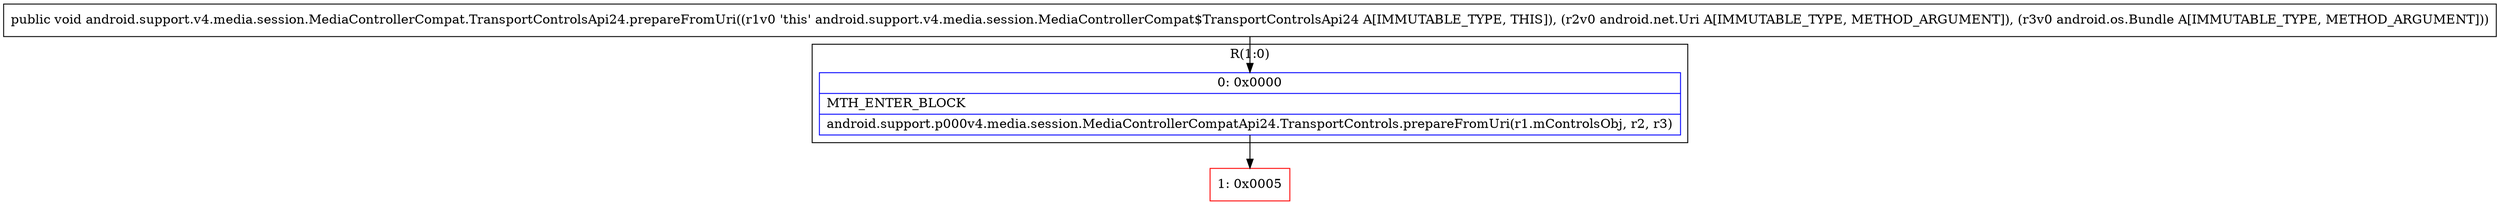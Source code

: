 digraph "CFG forandroid.support.v4.media.session.MediaControllerCompat.TransportControlsApi24.prepareFromUri(Landroid\/net\/Uri;Landroid\/os\/Bundle;)V" {
subgraph cluster_Region_1172511332 {
label = "R(1:0)";
node [shape=record,color=blue];
Node_0 [shape=record,label="{0\:\ 0x0000|MTH_ENTER_BLOCK\l|android.support.p000v4.media.session.MediaControllerCompatApi24.TransportControls.prepareFromUri(r1.mControlsObj, r2, r3)\l}"];
}
Node_1 [shape=record,color=red,label="{1\:\ 0x0005}"];
MethodNode[shape=record,label="{public void android.support.v4.media.session.MediaControllerCompat.TransportControlsApi24.prepareFromUri((r1v0 'this' android.support.v4.media.session.MediaControllerCompat$TransportControlsApi24 A[IMMUTABLE_TYPE, THIS]), (r2v0 android.net.Uri A[IMMUTABLE_TYPE, METHOD_ARGUMENT]), (r3v0 android.os.Bundle A[IMMUTABLE_TYPE, METHOD_ARGUMENT])) }"];
MethodNode -> Node_0;
Node_0 -> Node_1;
}

